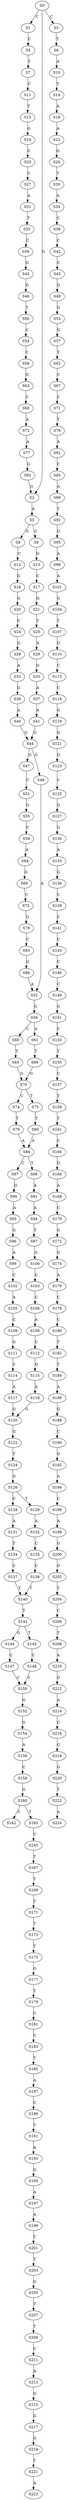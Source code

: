 strict digraph  {
	S0 -> S1 [ label = C ];
	S0 -> S2 [ label = G ];
	S0 -> S3 [ label = C ];
	S1 -> S4 [ label = C ];
	S2 -> S5 [ label = A ];
	S3 -> S6 [ label = T ];
	S4 -> S7 [ label = T ];
	S5 -> S8 [ label = G ];
	S5 -> S9 [ label = C ];
	S6 -> S10 [ label = A ];
	S7 -> S11 [ label = C ];
	S8 -> S12 [ label = C ];
	S9 -> S13 [ label = G ];
	S10 -> S14 [ label = T ];
	S11 -> S15 [ label = T ];
	S12 -> S16 [ label = G ];
	S13 -> S17 [ label = C ];
	S14 -> S18 [ label = A ];
	S15 -> S19 [ label = G ];
	S16 -> S20 [ label = G ];
	S17 -> S21 [ label = G ];
	S18 -> S22 [ label = A ];
	S19 -> S23 [ label = C ];
	S20 -> S24 [ label = C ];
	S21 -> S25 [ label = T ];
	S22 -> S26 [ label = G ];
	S23 -> S27 [ label = C ];
	S24 -> S28 [ label = G ];
	S25 -> S29 [ label = A ];
	S26 -> S30 [ label = T ];
	S27 -> S31 [ label = A ];
	S28 -> S32 [ label = A ];
	S29 -> S33 [ label = G ];
	S30 -> S34 [ label = A ];
	S31 -> S35 [ label = T ];
	S32 -> S36 [ label = G ];
	S33 -> S37 [ label = A ];
	S34 -> S38 [ label = C ];
	S35 -> S39 [ label = C ];
	S36 -> S40 [ label = A ];
	S37 -> S41 [ label = A ];
	S38 -> S42 [ label = C ];
	S39 -> S43 [ label = G ];
	S40 -> S44 [ label = G ];
	S41 -> S44 [ label = G ];
	S42 -> S45 [ label = C ];
	S43 -> S46 [ label = G ];
	S44 -> S47 [ label = G ];
	S44 -> S48 [ label = G ];
	S45 -> S49 [ label = G ];
	S46 -> S50 [ label = T ];
	S47 -> S51 [ label = C ];
	S48 -> S52 [ label = A ];
	S49 -> S53 [ label = G ];
	S50 -> S54 [ label = C ];
	S51 -> S55 [ label = G ];
	S52 -> S56 [ label = G ];
	S53 -> S57 [ label = G ];
	S54 -> S58 [ label = C ];
	S55 -> S59 [ label = C ];
	S56 -> S60 [ label = C ];
	S56 -> S61 [ label = A ];
	S57 -> S62 [ label = T ];
	S58 -> S63 [ label = G ];
	S59 -> S64 [ label = A ];
	S60 -> S65 [ label = T ];
	S61 -> S66 [ label = T ];
	S62 -> S67 [ label = C ];
	S63 -> S68 [ label = C ];
	S64 -> S69 [ label = G ];
	S65 -> S70 [ label = G ];
	S66 -> S70 [ label = G ];
	S67 -> S71 [ label = C ];
	S68 -> S72 [ label = A ];
	S69 -> S73 [ label = C ];
	S70 -> S74 [ label = C ];
	S70 -> S75 [ label = T ];
	S71 -> S76 [ label = T ];
	S72 -> S77 [ label = A ];
	S73 -> S78 [ label = G ];
	S74 -> S79 [ label = T ];
	S75 -> S80 [ label = T ];
	S76 -> S81 [ label = A ];
	S77 -> S82 [ label = G ];
	S78 -> S83 [ label = C ];
	S79 -> S84 [ label = A ];
	S80 -> S84 [ label = A ];
	S81 -> S85 [ label = C ];
	S82 -> S2 [ label = G ];
	S83 -> S86 [ label = G ];
	S84 -> S87 [ label = C ];
	S84 -> S88 [ label = T ];
	S85 -> S89 [ label = A ];
	S86 -> S52 [ label = A ];
	S87 -> S90 [ label = G ];
	S88 -> S91 [ label = A ];
	S89 -> S92 [ label = T ];
	S90 -> S93 [ label = A ];
	S91 -> S94 [ label = A ];
	S92 -> S95 [ label = G ];
	S93 -> S96 [ label = G ];
	S94 -> S97 [ label = T ];
	S95 -> S98 [ label = A ];
	S96 -> S99 [ label = A ];
	S97 -> S100 [ label = G ];
	S98 -> S101 [ label = A ];
	S99 -> S102 [ label = C ];
	S100 -> S103 [ label = C ];
	S101 -> S104 [ label = G ];
	S102 -> S105 [ label = A ];
	S103 -> S106 [ label = C ];
	S104 -> S107 [ label = T ];
	S105 -> S108 [ label = C ];
	S106 -> S109 [ label = A ];
	S107 -> S110 [ label = G ];
	S108 -> S111 [ label = G ];
	S109 -> S112 [ label = C ];
	S110 -> S113 [ label = C ];
	S111 -> S114 [ label = C ];
	S112 -> S115 [ label = G ];
	S113 -> S116 [ label = C ];
	S114 -> S117 [ label = A ];
	S115 -> S118 [ label = A ];
	S116 -> S119 [ label = G ];
	S117 -> S120 [ label = G ];
	S118 -> S120 [ label = G ];
	S119 -> S121 [ label = G ];
	S120 -> S122 [ label = G ];
	S121 -> S123 [ label = G ];
	S122 -> S124 [ label = T ];
	S123 -> S125 [ label = C ];
	S124 -> S126 [ label = G ];
	S125 -> S127 [ label = G ];
	S126 -> S128 [ label = C ];
	S126 -> S129 [ label = T ];
	S127 -> S130 [ label = G ];
	S128 -> S131 [ label = A ];
	S129 -> S132 [ label = A ];
	S130 -> S133 [ label = A ];
	S131 -> S134 [ label = T ];
	S132 -> S135 [ label = C ];
	S133 -> S136 [ label = G ];
	S134 -> S137 [ label = C ];
	S135 -> S138 [ label = C ];
	S136 -> S139 [ label = C ];
	S137 -> S140 [ label = T ];
	S138 -> S140 [ label = T ];
	S139 -> S141 [ label = C ];
	S140 -> S142 [ label = T ];
	S141 -> S143 [ label = C ];
	S142 -> S144 [ label = G ];
	S142 -> S145 [ label = T ];
	S143 -> S146 [ label = C ];
	S144 -> S147 [ label = C ];
	S145 -> S148 [ label = C ];
	S146 -> S149 [ label = C ];
	S147 -> S150 [ label = C ];
	S148 -> S150 [ label = C ];
	S149 -> S151 [ label = G ];
	S150 -> S152 [ label = G ];
	S151 -> S153 [ label = C ];
	S152 -> S154 [ label = G ];
	S153 -> S155 [ label = T ];
	S154 -> S156 [ label = A ];
	S155 -> S157 [ label = C ];
	S156 -> S158 [ label = C ];
	S157 -> S159 [ label = T ];
	S158 -> S160 [ label = G ];
	S159 -> S161 [ label = T ];
	S160 -> S162 [ label = C ];
	S160 -> S163 [ label = T ];
	S161 -> S164 [ label = C ];
	S163 -> S165 [ label = C ];
	S164 -> S166 [ label = G ];
	S165 -> S167 [ label = T ];
	S166 -> S168 [ label = A ];
	S167 -> S169 [ label = T ];
	S168 -> S170 [ label = C ];
	S169 -> S171 [ label = T ];
	S170 -> S172 [ label = G ];
	S171 -> S173 [ label = T ];
	S172 -> S174 [ label = G ];
	S173 -> S175 [ label = T ];
	S174 -> S176 [ label = A ];
	S175 -> S177 [ label = G ];
	S176 -> S178 [ label = C ];
	S177 -> S179 [ label = T ];
	S178 -> S180 [ label = C ];
	S179 -> S181 [ label = C ];
	S180 -> S182 [ label = T ];
	S181 -> S183 [ label = C ];
	S182 -> S184 [ label = T ];
	S183 -> S185 [ label = T ];
	S184 -> S186 [ label = A ];
	S185 -> S187 [ label = A ];
	S186 -> S188 [ label = G ];
	S187 -> S189 [ label = C ];
	S188 -> S190 [ label = C ];
	S189 -> S191 [ label = T ];
	S190 -> S192 [ label = G ];
	S191 -> S193 [ label = A ];
	S192 -> S194 [ label = A ];
	S193 -> S195 [ label = G ];
	S194 -> S196 [ label = C ];
	S195 -> S197 [ label = A ];
	S196 -> S198 [ label = A ];
	S197 -> S199 [ label = A ];
	S198 -> S200 [ label = G ];
	S199 -> S201 [ label = T ];
	S200 -> S202 [ label = G ];
	S201 -> S203 [ label = T ];
	S202 -> S204 [ label = T ];
	S203 -> S205 [ label = G ];
	S204 -> S206 [ label = C ];
	S205 -> S207 [ label = T ];
	S206 -> S208 [ label = T ];
	S207 -> S209 [ label = T ];
	S208 -> S210 [ label = A ];
	S209 -> S211 [ label = C ];
	S210 -> S212 [ label = G ];
	S211 -> S213 [ label = A ];
	S212 -> S214 [ label = A ];
	S213 -> S215 [ label = G ];
	S214 -> S216 [ label = C ];
	S215 -> S217 [ label = G ];
	S216 -> S218 [ label = G ];
	S217 -> S219 [ label = G ];
	S218 -> S220 [ label = G ];
	S219 -> S221 [ label = T ];
	S220 -> S222 [ label = T ];
	S221 -> S223 [ label = A ];
	S222 -> S224 [ label = A ];
}
